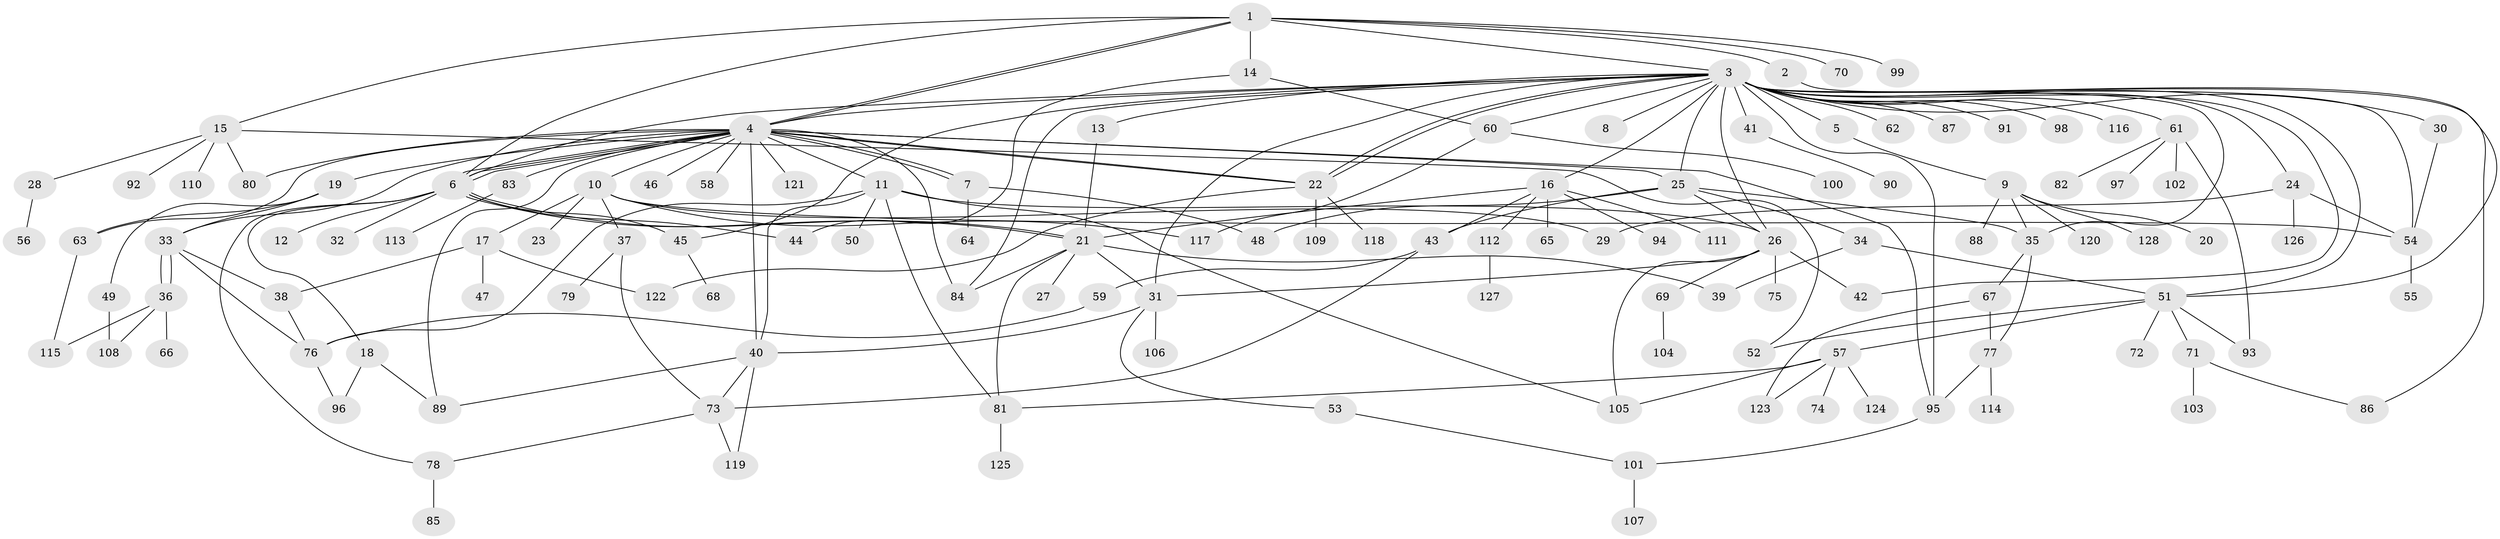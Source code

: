 // Generated by graph-tools (version 1.1) at 2025/50/03/09/25 03:50:00]
// undirected, 128 vertices, 195 edges
graph export_dot {
graph [start="1"]
  node [color=gray90,style=filled];
  1;
  2;
  3;
  4;
  5;
  6;
  7;
  8;
  9;
  10;
  11;
  12;
  13;
  14;
  15;
  16;
  17;
  18;
  19;
  20;
  21;
  22;
  23;
  24;
  25;
  26;
  27;
  28;
  29;
  30;
  31;
  32;
  33;
  34;
  35;
  36;
  37;
  38;
  39;
  40;
  41;
  42;
  43;
  44;
  45;
  46;
  47;
  48;
  49;
  50;
  51;
  52;
  53;
  54;
  55;
  56;
  57;
  58;
  59;
  60;
  61;
  62;
  63;
  64;
  65;
  66;
  67;
  68;
  69;
  70;
  71;
  72;
  73;
  74;
  75;
  76;
  77;
  78;
  79;
  80;
  81;
  82;
  83;
  84;
  85;
  86;
  87;
  88;
  89;
  90;
  91;
  92;
  93;
  94;
  95;
  96;
  97;
  98;
  99;
  100;
  101;
  102;
  103;
  104;
  105;
  106;
  107;
  108;
  109;
  110;
  111;
  112;
  113;
  114;
  115;
  116;
  117;
  118;
  119;
  120;
  121;
  122;
  123;
  124;
  125;
  126;
  127;
  128;
  1 -- 2;
  1 -- 3;
  1 -- 4;
  1 -- 4;
  1 -- 6;
  1 -- 14;
  1 -- 15;
  1 -- 70;
  1 -- 99;
  2 -- 51;
  3 -- 4;
  3 -- 5;
  3 -- 6;
  3 -- 8;
  3 -- 13;
  3 -- 16;
  3 -- 22;
  3 -- 22;
  3 -- 24;
  3 -- 25;
  3 -- 26;
  3 -- 30;
  3 -- 31;
  3 -- 35;
  3 -- 41;
  3 -- 42;
  3 -- 45;
  3 -- 51;
  3 -- 54;
  3 -- 60;
  3 -- 61;
  3 -- 62;
  3 -- 84;
  3 -- 86;
  3 -- 87;
  3 -- 91;
  3 -- 95;
  3 -- 98;
  3 -- 116;
  4 -- 6;
  4 -- 6;
  4 -- 6;
  4 -- 7;
  4 -- 7;
  4 -- 10;
  4 -- 11;
  4 -- 19;
  4 -- 22;
  4 -- 22;
  4 -- 25;
  4 -- 33;
  4 -- 40;
  4 -- 46;
  4 -- 58;
  4 -- 63;
  4 -- 80;
  4 -- 83;
  4 -- 84;
  4 -- 89;
  4 -- 95;
  4 -- 121;
  5 -- 9;
  6 -- 12;
  6 -- 18;
  6 -- 21;
  6 -- 21;
  6 -- 32;
  6 -- 44;
  6 -- 45;
  6 -- 78;
  7 -- 48;
  7 -- 64;
  9 -- 20;
  9 -- 35;
  9 -- 88;
  9 -- 120;
  9 -- 128;
  10 -- 17;
  10 -- 23;
  10 -- 29;
  10 -- 37;
  10 -- 54;
  10 -- 117;
  11 -- 26;
  11 -- 40;
  11 -- 50;
  11 -- 76;
  11 -- 81;
  11 -- 105;
  13 -- 21;
  14 -- 44;
  14 -- 60;
  15 -- 28;
  15 -- 52;
  15 -- 80;
  15 -- 92;
  15 -- 110;
  16 -- 21;
  16 -- 43;
  16 -- 65;
  16 -- 94;
  16 -- 111;
  16 -- 112;
  17 -- 38;
  17 -- 47;
  17 -- 122;
  18 -- 89;
  18 -- 96;
  19 -- 33;
  19 -- 49;
  19 -- 63;
  21 -- 27;
  21 -- 31;
  21 -- 39;
  21 -- 81;
  21 -- 84;
  22 -- 109;
  22 -- 118;
  22 -- 122;
  24 -- 29;
  24 -- 54;
  24 -- 126;
  25 -- 26;
  25 -- 34;
  25 -- 35;
  25 -- 43;
  25 -- 48;
  26 -- 31;
  26 -- 42;
  26 -- 69;
  26 -- 75;
  26 -- 105;
  28 -- 56;
  30 -- 54;
  31 -- 40;
  31 -- 53;
  31 -- 106;
  33 -- 36;
  33 -- 36;
  33 -- 38;
  33 -- 76;
  34 -- 39;
  34 -- 51;
  35 -- 67;
  35 -- 77;
  36 -- 66;
  36 -- 108;
  36 -- 115;
  37 -- 73;
  37 -- 79;
  38 -- 76;
  40 -- 73;
  40 -- 89;
  40 -- 119;
  41 -- 90;
  43 -- 59;
  43 -- 73;
  45 -- 68;
  49 -- 108;
  51 -- 52;
  51 -- 57;
  51 -- 71;
  51 -- 72;
  51 -- 93;
  53 -- 101;
  54 -- 55;
  57 -- 74;
  57 -- 81;
  57 -- 105;
  57 -- 123;
  57 -- 124;
  59 -- 76;
  60 -- 100;
  60 -- 117;
  61 -- 82;
  61 -- 93;
  61 -- 97;
  61 -- 102;
  63 -- 115;
  67 -- 77;
  67 -- 123;
  69 -- 104;
  71 -- 86;
  71 -- 103;
  73 -- 78;
  73 -- 119;
  76 -- 96;
  77 -- 95;
  77 -- 114;
  78 -- 85;
  81 -- 125;
  83 -- 113;
  95 -- 101;
  101 -- 107;
  112 -- 127;
}
